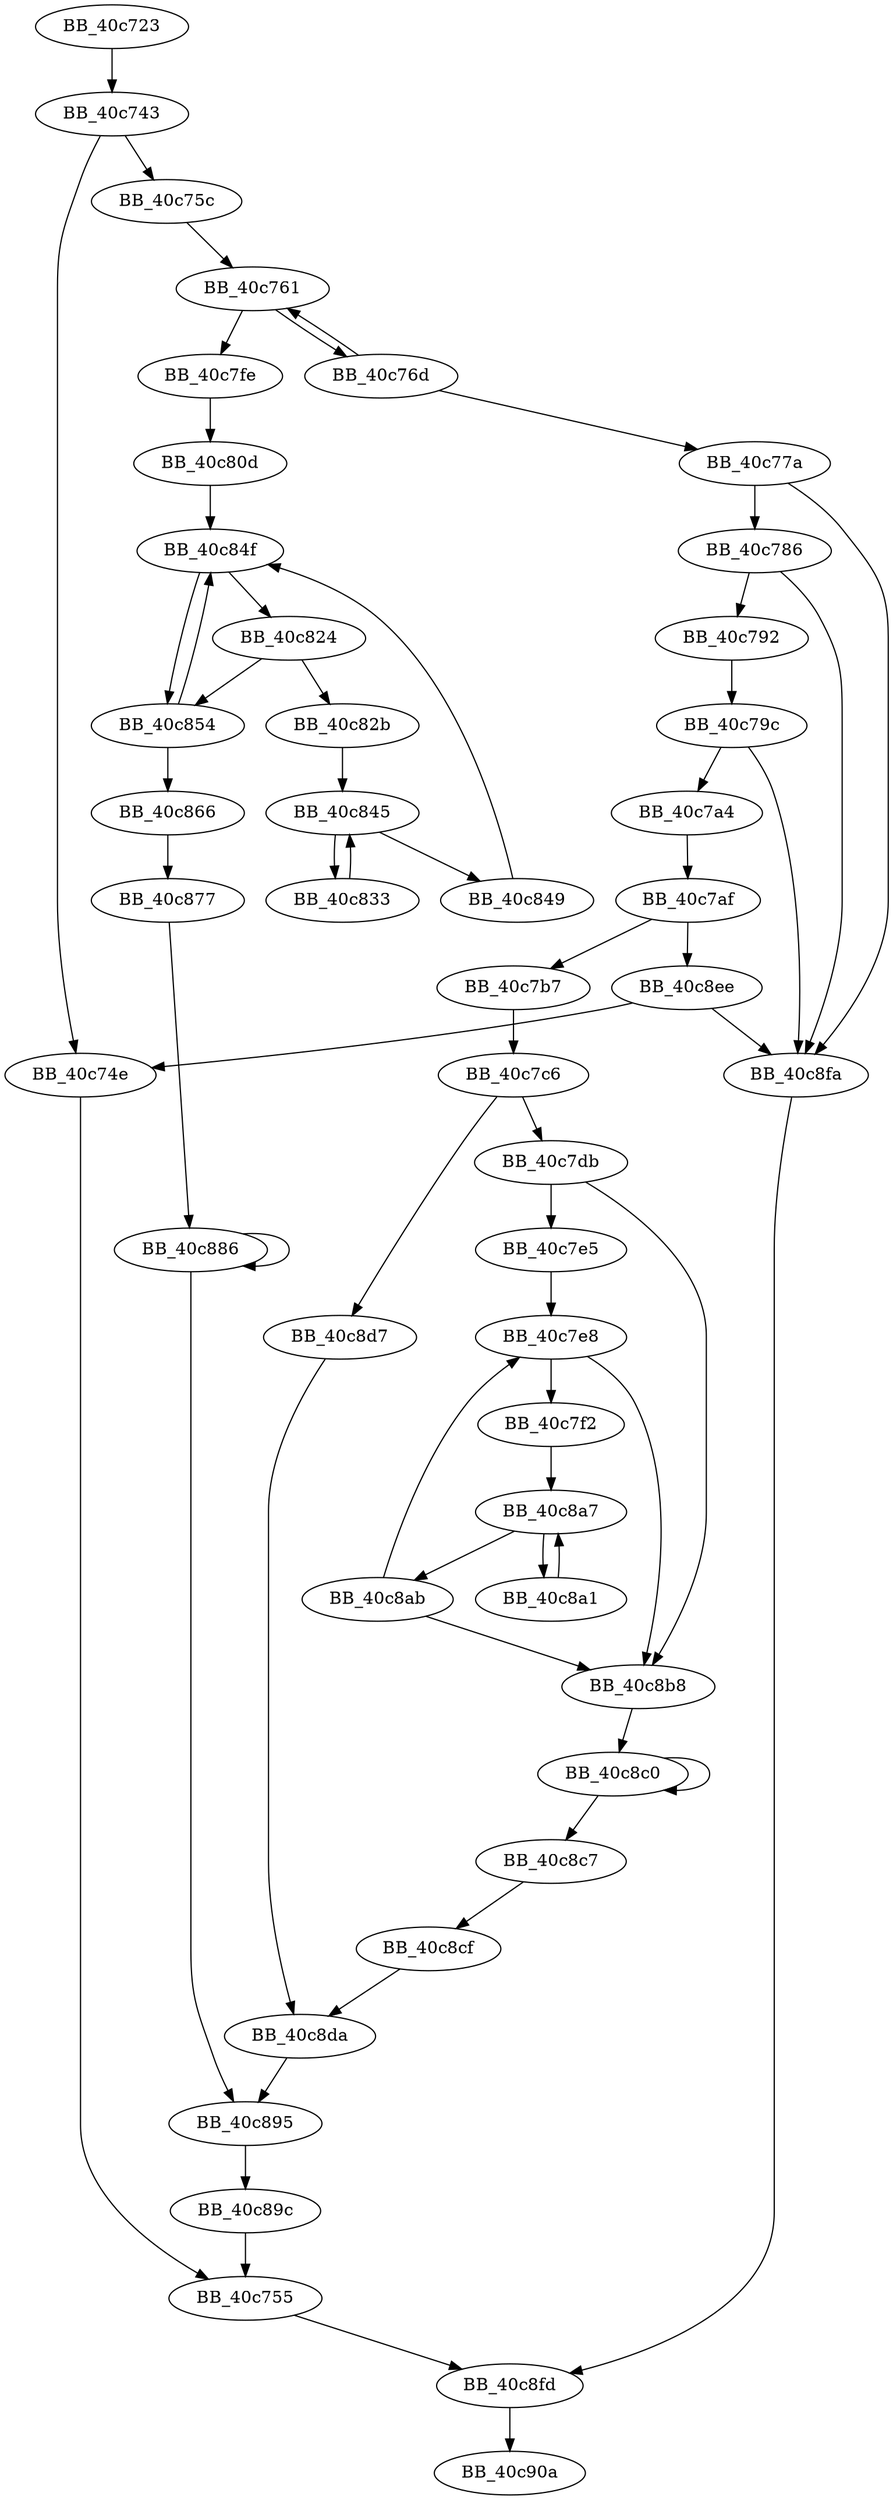 DiGraph __setmbcp_nolock{
BB_40c723->BB_40c743
BB_40c743->BB_40c74e
BB_40c743->BB_40c75c
BB_40c74e->BB_40c755
BB_40c755->BB_40c8fd
BB_40c75c->BB_40c761
BB_40c761->BB_40c76d
BB_40c761->BB_40c7fe
BB_40c76d->BB_40c761
BB_40c76d->BB_40c77a
BB_40c77a->BB_40c786
BB_40c77a->BB_40c8fa
BB_40c786->BB_40c792
BB_40c786->BB_40c8fa
BB_40c792->BB_40c79c
BB_40c79c->BB_40c7a4
BB_40c79c->BB_40c8fa
BB_40c7a4->BB_40c7af
BB_40c7af->BB_40c7b7
BB_40c7af->BB_40c8ee
BB_40c7b7->BB_40c7c6
BB_40c7c6->BB_40c7db
BB_40c7c6->BB_40c8d7
BB_40c7db->BB_40c7e5
BB_40c7db->BB_40c8b8
BB_40c7e5->BB_40c7e8
BB_40c7e8->BB_40c7f2
BB_40c7e8->BB_40c8b8
BB_40c7f2->BB_40c8a7
BB_40c7fe->BB_40c80d
BB_40c80d->BB_40c84f
BB_40c824->BB_40c82b
BB_40c824->BB_40c854
BB_40c82b->BB_40c845
BB_40c833->BB_40c845
BB_40c845->BB_40c833
BB_40c845->BB_40c849
BB_40c849->BB_40c84f
BB_40c84f->BB_40c824
BB_40c84f->BB_40c854
BB_40c854->BB_40c84f
BB_40c854->BB_40c866
BB_40c866->BB_40c877
BB_40c877->BB_40c886
BB_40c886->BB_40c886
BB_40c886->BB_40c895
BB_40c895->BB_40c89c
BB_40c89c->BB_40c755
BB_40c8a1->BB_40c8a7
BB_40c8a7->BB_40c8a1
BB_40c8a7->BB_40c8ab
BB_40c8ab->BB_40c7e8
BB_40c8ab->BB_40c8b8
BB_40c8b8->BB_40c8c0
BB_40c8c0->BB_40c8c0
BB_40c8c0->BB_40c8c7
BB_40c8c7->BB_40c8cf
BB_40c8cf->BB_40c8da
BB_40c8d7->BB_40c8da
BB_40c8da->BB_40c895
BB_40c8ee->BB_40c74e
BB_40c8ee->BB_40c8fa
BB_40c8fa->BB_40c8fd
BB_40c8fd->BB_40c90a
}
